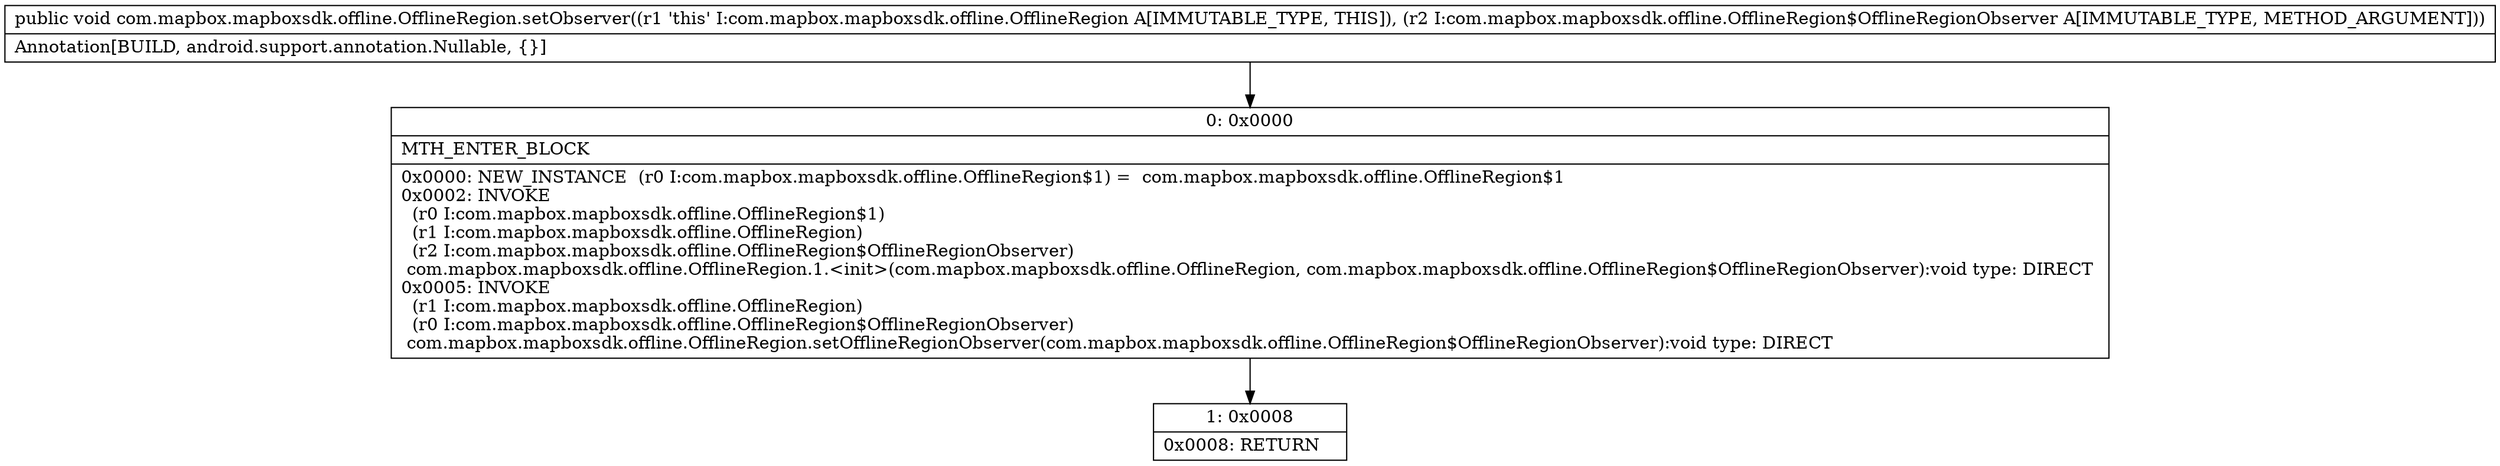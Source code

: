 digraph "CFG forcom.mapbox.mapboxsdk.offline.OfflineRegion.setObserver(Lcom\/mapbox\/mapboxsdk\/offline\/OfflineRegion$OfflineRegionObserver;)V" {
Node_0 [shape=record,label="{0\:\ 0x0000|MTH_ENTER_BLOCK\l|0x0000: NEW_INSTANCE  (r0 I:com.mapbox.mapboxsdk.offline.OfflineRegion$1) =  com.mapbox.mapboxsdk.offline.OfflineRegion$1 \l0x0002: INVOKE  \l  (r0 I:com.mapbox.mapboxsdk.offline.OfflineRegion$1)\l  (r1 I:com.mapbox.mapboxsdk.offline.OfflineRegion)\l  (r2 I:com.mapbox.mapboxsdk.offline.OfflineRegion$OfflineRegionObserver)\l com.mapbox.mapboxsdk.offline.OfflineRegion.1.\<init\>(com.mapbox.mapboxsdk.offline.OfflineRegion, com.mapbox.mapboxsdk.offline.OfflineRegion$OfflineRegionObserver):void type: DIRECT \l0x0005: INVOKE  \l  (r1 I:com.mapbox.mapboxsdk.offline.OfflineRegion)\l  (r0 I:com.mapbox.mapboxsdk.offline.OfflineRegion$OfflineRegionObserver)\l com.mapbox.mapboxsdk.offline.OfflineRegion.setOfflineRegionObserver(com.mapbox.mapboxsdk.offline.OfflineRegion$OfflineRegionObserver):void type: DIRECT \l}"];
Node_1 [shape=record,label="{1\:\ 0x0008|0x0008: RETURN   \l}"];
MethodNode[shape=record,label="{public void com.mapbox.mapboxsdk.offline.OfflineRegion.setObserver((r1 'this' I:com.mapbox.mapboxsdk.offline.OfflineRegion A[IMMUTABLE_TYPE, THIS]), (r2 I:com.mapbox.mapboxsdk.offline.OfflineRegion$OfflineRegionObserver A[IMMUTABLE_TYPE, METHOD_ARGUMENT]))  | Annotation[BUILD, android.support.annotation.Nullable, \{\}]\l}"];
MethodNode -> Node_0;
Node_0 -> Node_1;
}


